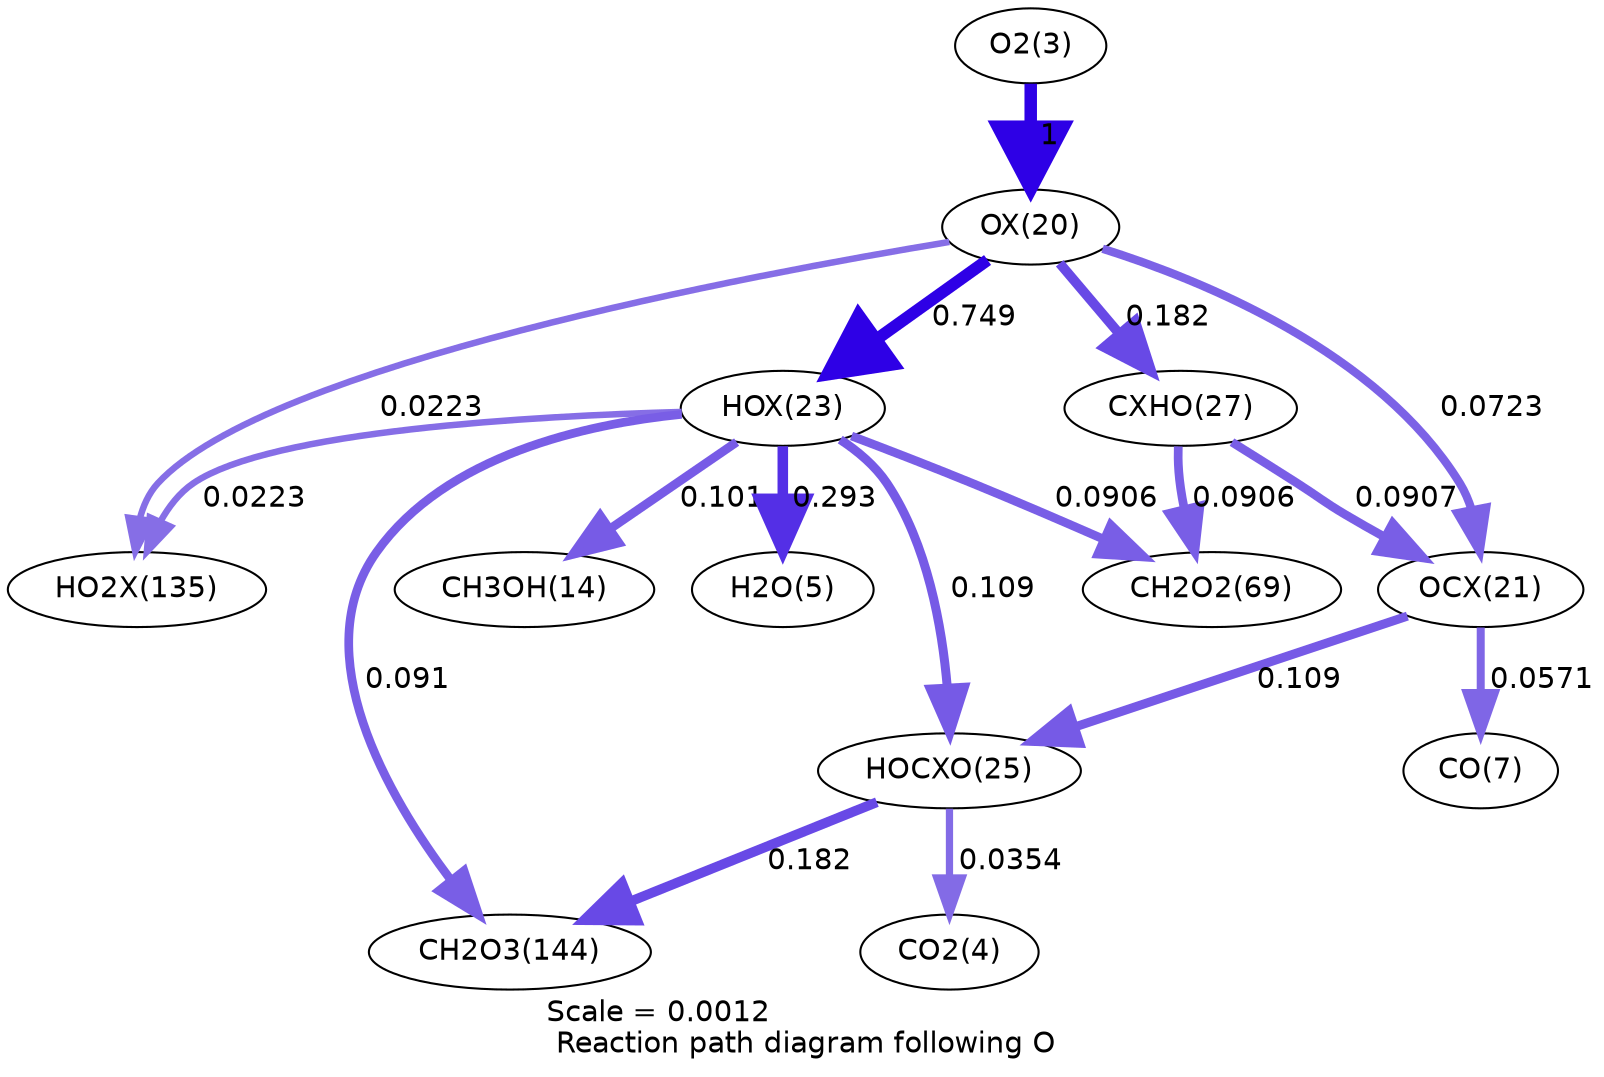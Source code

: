 digraph reaction_paths {
center=1;
s5 -> s26[fontname="Helvetica", penwidth=6, arrowsize=3, color="0.7, 1.5, 0.9"
, label=" 1"];
s26 -> s29[fontname="Helvetica", penwidth=5.78, arrowsize=2.89, color="0.7, 1.25, 0.9"
, label=" 0.749"];
s26 -> s33[fontname="Helvetica", penwidth=4.71, arrowsize=2.36, color="0.7, 0.682, 0.9"
, label=" 0.182"];
s26 -> s27[fontname="Helvetica", penwidth=4.02, arrowsize=2.01, color="0.7, 0.572, 0.9"
, label=" 0.0723"];
s26 -> s44[fontname="Helvetica", penwidth=3.13, arrowsize=1.56, color="0.7, 0.522, 0.9"
, label=" 0.0223"];
s29 -> s16[fontname="Helvetica", penwidth=4.27, arrowsize=2.13, color="0.7, 0.601, 0.9"
, label=" 0.101"];
s29 -> s7[fontname="Helvetica", penwidth=5.07, arrowsize=2.54, color="0.7, 0.793, 0.9"
, label=" 0.293"];
s29 -> s31[fontname="Helvetica", penwidth=4.32, arrowsize=2.16, color="0.7, 0.609, 0.9"
, label=" 0.109"];
s29 -> s22[fontname="Helvetica", penwidth=4.19, arrowsize=2.1, color="0.7, 0.591, 0.9"
, label=" 0.091"];
s29 -> s21[fontname="Helvetica", penwidth=4.19, arrowsize=2.09, color="0.7, 0.591, 0.9"
, label=" 0.0906"];
s29 -> s44[fontname="Helvetica", penwidth=3.13, arrowsize=1.56, color="0.7, 0.522, 0.9"
, label=" 0.0223"];
s33 -> s27[fontname="Helvetica", penwidth=4.19, arrowsize=2.09, color="0.7, 0.591, 0.9"
, label=" 0.0907"];
s33 -> s21[fontname="Helvetica", penwidth=4.19, arrowsize=2.09, color="0.7, 0.591, 0.9"
, label=" 0.0906"];
s27 -> s9[fontname="Helvetica", penwidth=3.84, arrowsize=1.92, color="0.7, 0.557, 0.9"
, label=" 0.0571"];
s27 -> s31[fontname="Helvetica", penwidth=4.32, arrowsize=2.16, color="0.7, 0.609, 0.9"
, label=" 0.109"];
s31 -> s6[fontname="Helvetica", penwidth=3.48, arrowsize=1.74, color="0.7, 0.535, 0.9"
, label=" 0.0354"];
s31 -> s22[fontname="Helvetica", penwidth=4.71, arrowsize=2.36, color="0.7, 0.682, 0.9"
, label=" 0.182"];
s5 [ fontname="Helvetica", label="O2(3)"];
s6 [ fontname="Helvetica", label="CO2(4)"];
s7 [ fontname="Helvetica", label="H2O(5)"];
s9 [ fontname="Helvetica", label="CO(7)"];
s16 [ fontname="Helvetica", label="CH3OH(14)"];
s21 [ fontname="Helvetica", label="CH2O2(69)"];
s22 [ fontname="Helvetica", label="CH2O3(144)"];
s26 [ fontname="Helvetica", label="OX(20)"];
s27 [ fontname="Helvetica", label="OCX(21)"];
s29 [ fontname="Helvetica", label="HOX(23)"];
s31 [ fontname="Helvetica", label="HOCXO(25)"];
s33 [ fontname="Helvetica", label="CXHO(27)"];
s44 [ fontname="Helvetica", label="HO2X(135)"];
 label = "Scale = 0.0012\l Reaction path diagram following O";
 fontname = "Helvetica";
}
